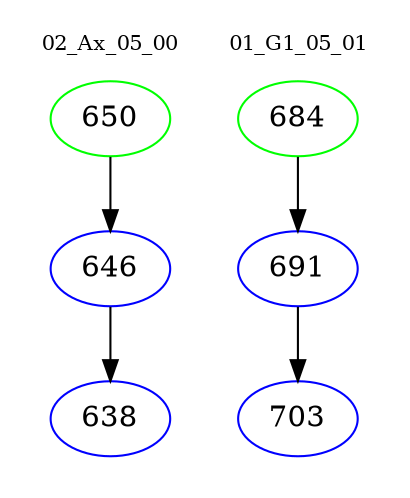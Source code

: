 digraph{
subgraph cluster_0 {
color = white
label = "02_Ax_05_00";
fontsize=10;
T0_650 [label="650", color="green"]
T0_650 -> T0_646 [color="black"]
T0_646 [label="646", color="blue"]
T0_646 -> T0_638 [color="black"]
T0_638 [label="638", color="blue"]
}
subgraph cluster_1 {
color = white
label = "01_G1_05_01";
fontsize=10;
T1_684 [label="684", color="green"]
T1_684 -> T1_691 [color="black"]
T1_691 [label="691", color="blue"]
T1_691 -> T1_703 [color="black"]
T1_703 [label="703", color="blue"]
}
}
